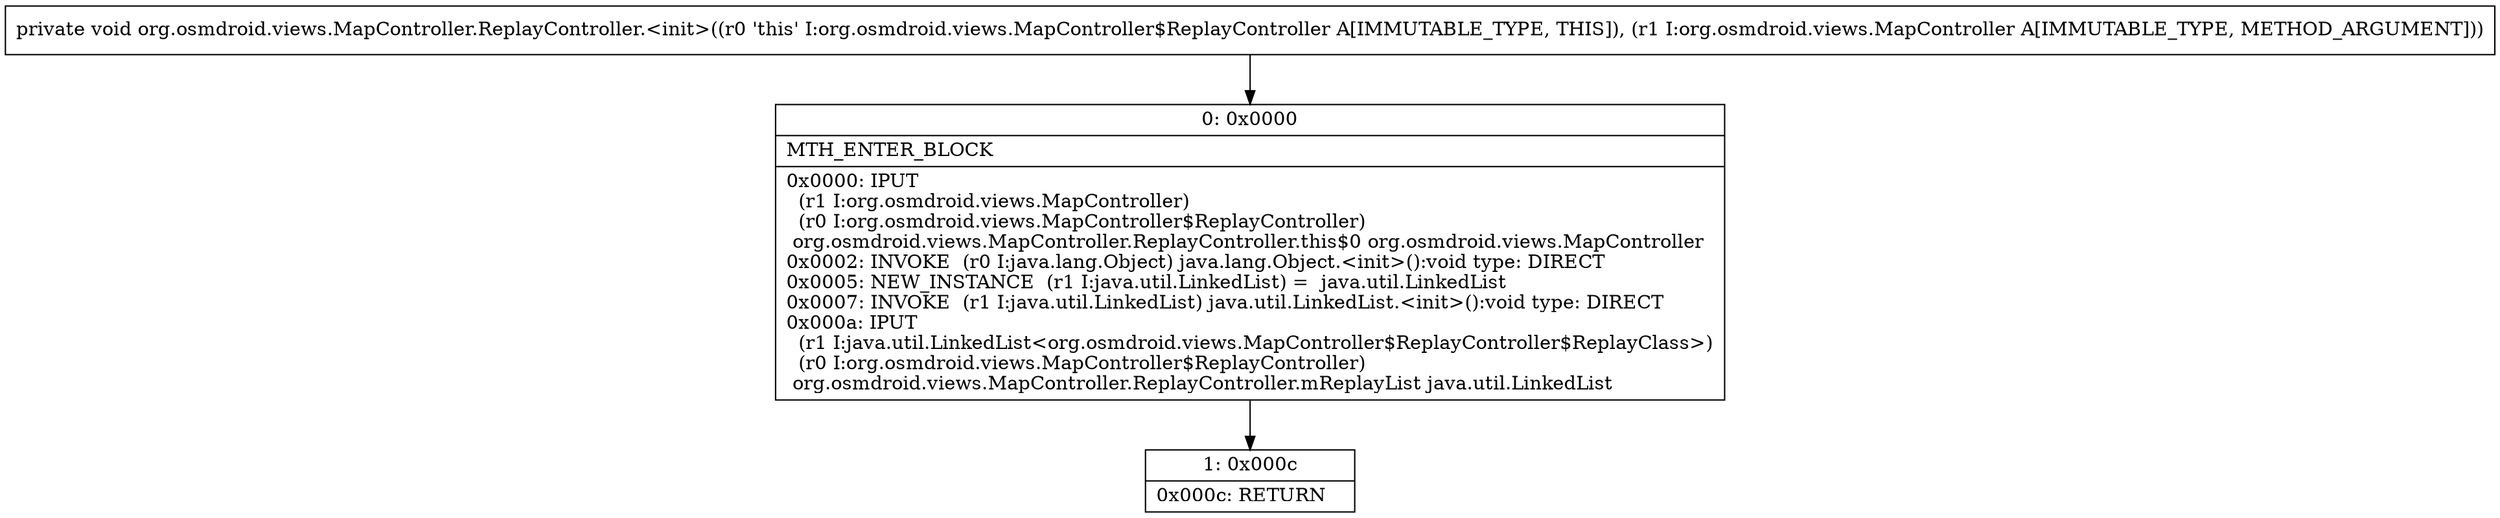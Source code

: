 digraph "CFG fororg.osmdroid.views.MapController.ReplayController.\<init\>(Lorg\/osmdroid\/views\/MapController;)V" {
Node_0 [shape=record,label="{0\:\ 0x0000|MTH_ENTER_BLOCK\l|0x0000: IPUT  \l  (r1 I:org.osmdroid.views.MapController)\l  (r0 I:org.osmdroid.views.MapController$ReplayController)\l org.osmdroid.views.MapController.ReplayController.this$0 org.osmdroid.views.MapController \l0x0002: INVOKE  (r0 I:java.lang.Object) java.lang.Object.\<init\>():void type: DIRECT \l0x0005: NEW_INSTANCE  (r1 I:java.util.LinkedList) =  java.util.LinkedList \l0x0007: INVOKE  (r1 I:java.util.LinkedList) java.util.LinkedList.\<init\>():void type: DIRECT \l0x000a: IPUT  \l  (r1 I:java.util.LinkedList\<org.osmdroid.views.MapController$ReplayController$ReplayClass\>)\l  (r0 I:org.osmdroid.views.MapController$ReplayController)\l org.osmdroid.views.MapController.ReplayController.mReplayList java.util.LinkedList \l}"];
Node_1 [shape=record,label="{1\:\ 0x000c|0x000c: RETURN   \l}"];
MethodNode[shape=record,label="{private void org.osmdroid.views.MapController.ReplayController.\<init\>((r0 'this' I:org.osmdroid.views.MapController$ReplayController A[IMMUTABLE_TYPE, THIS]), (r1 I:org.osmdroid.views.MapController A[IMMUTABLE_TYPE, METHOD_ARGUMENT])) }"];
MethodNode -> Node_0;
Node_0 -> Node_1;
}

